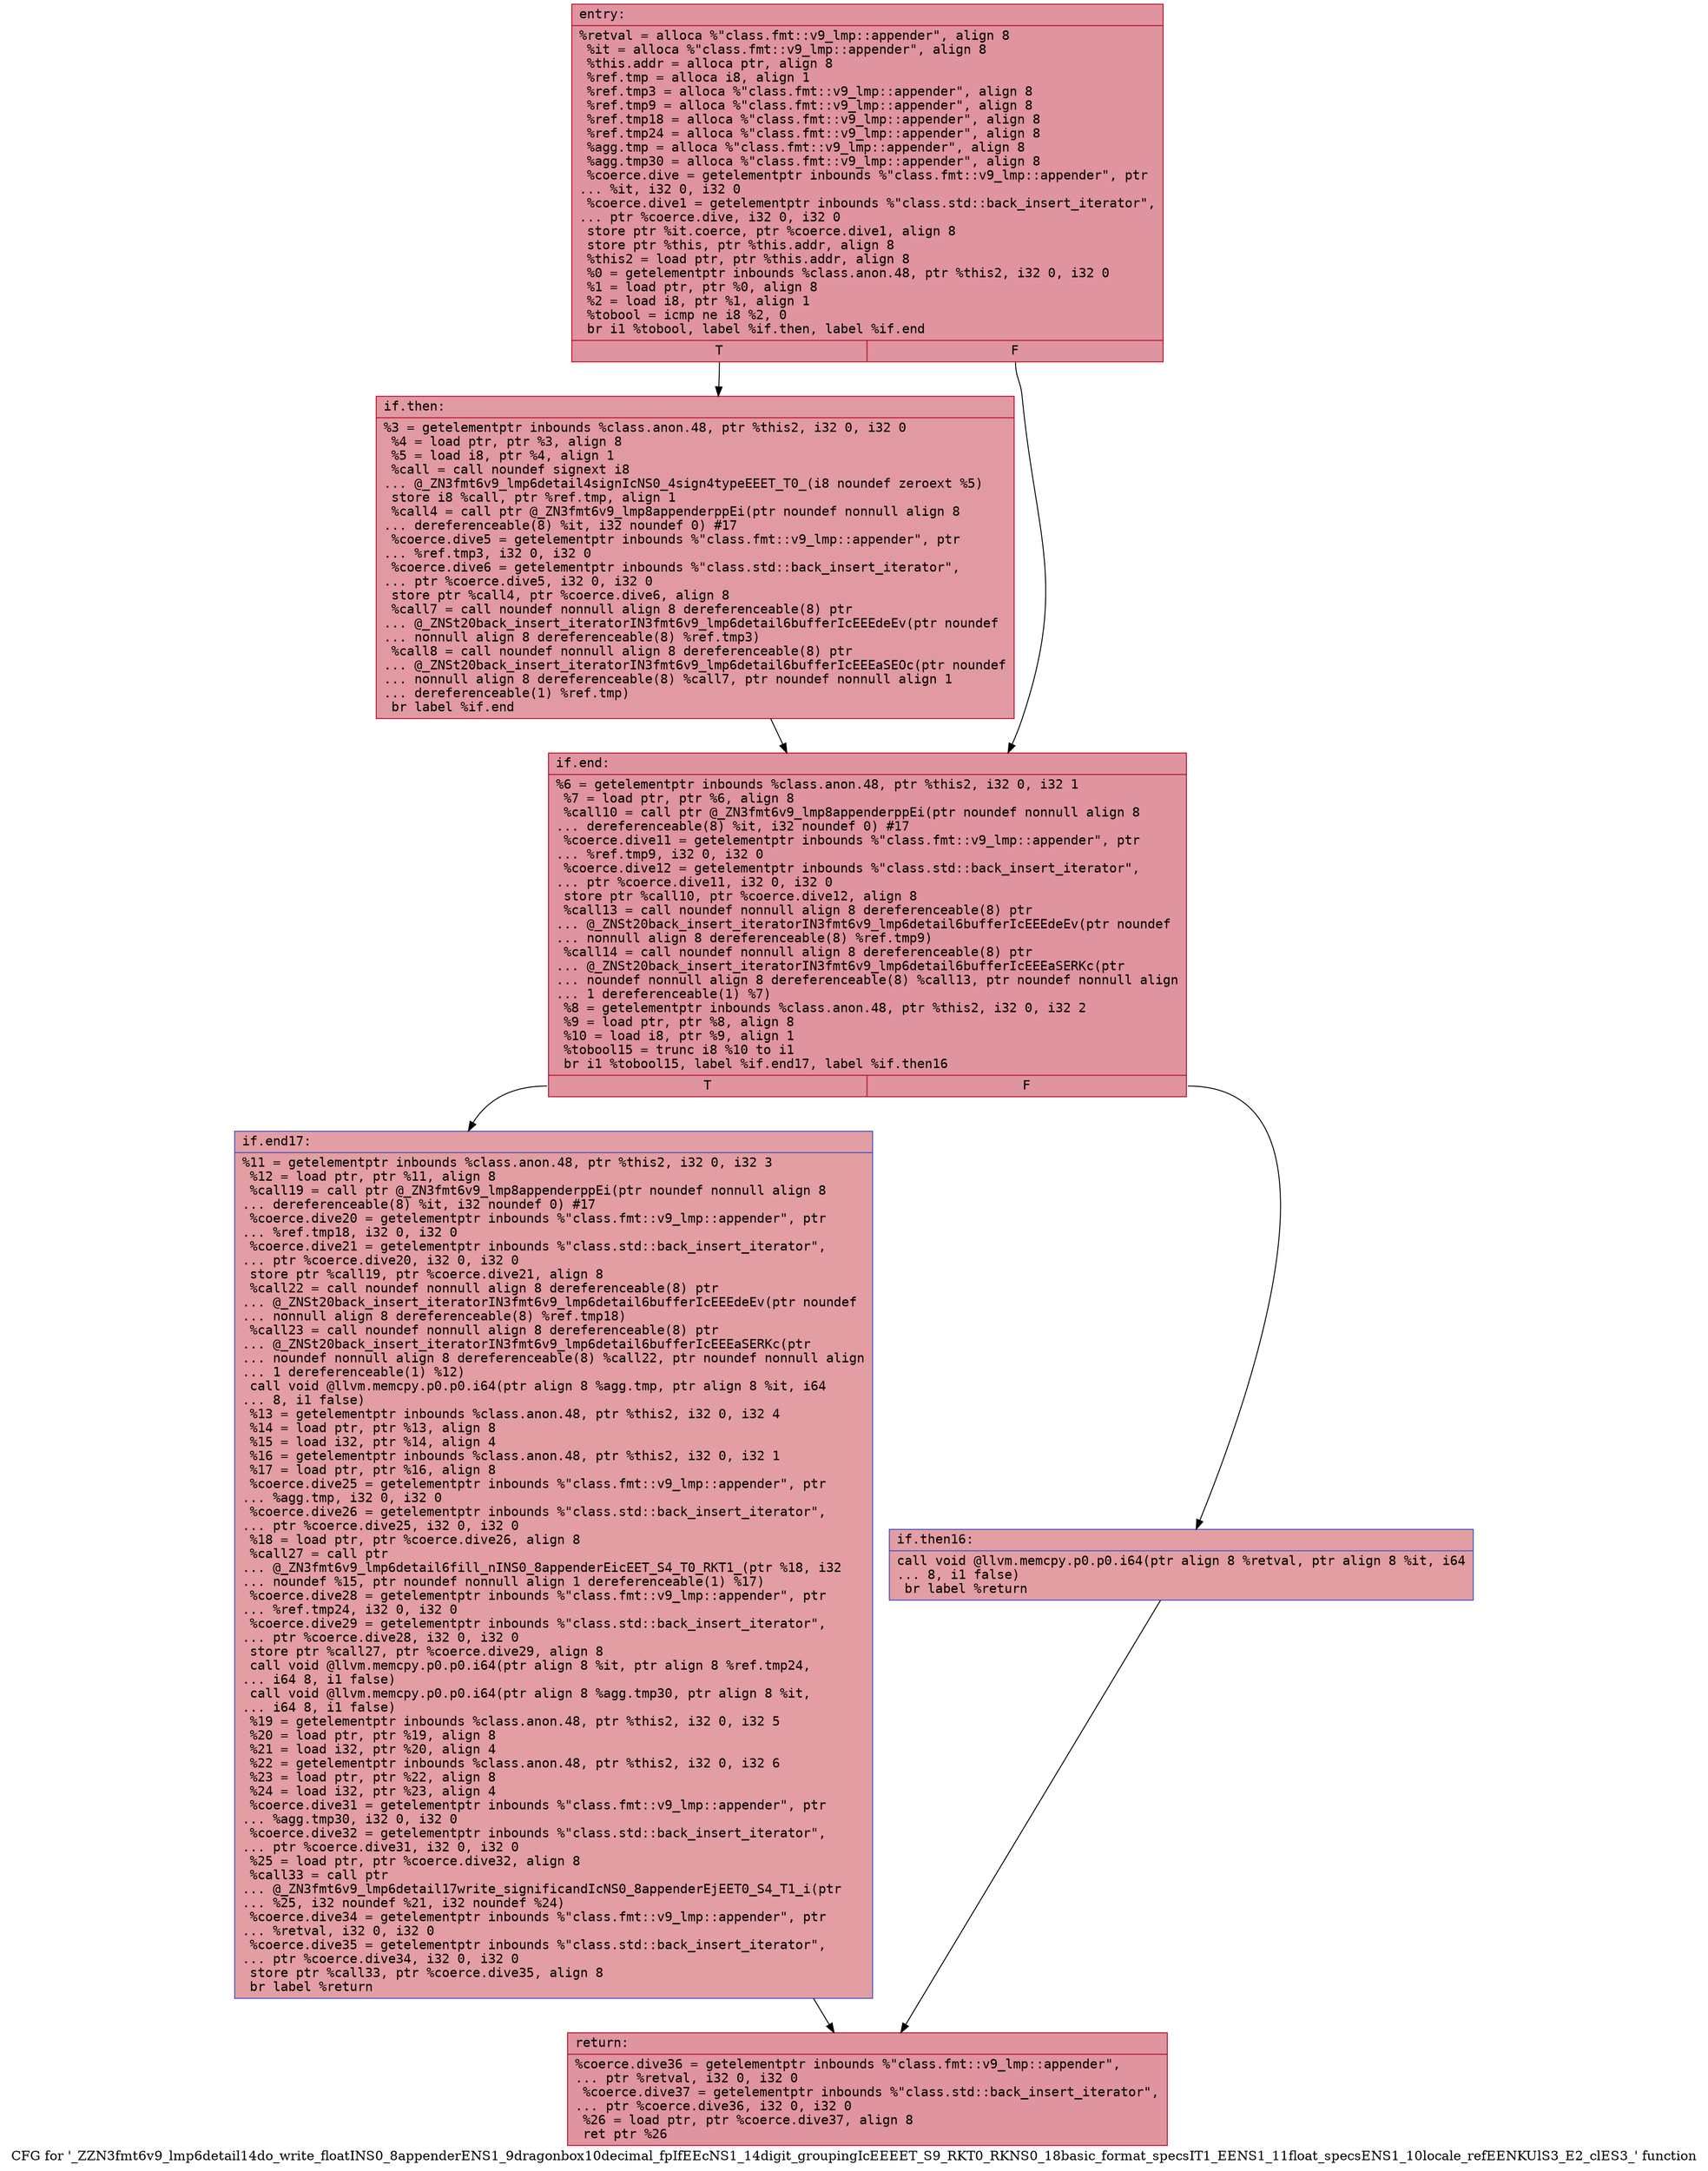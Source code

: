 digraph "CFG for '_ZZN3fmt6v9_lmp6detail14do_write_floatINS0_8appenderENS1_9dragonbox10decimal_fpIfEEcNS1_14digit_groupingIcEEEET_S9_RKT0_RKNS0_18basic_format_specsIT1_EENS1_11float_specsENS1_10locale_refEENKUlS3_E2_clES3_' function" {
	label="CFG for '_ZZN3fmt6v9_lmp6detail14do_write_floatINS0_8appenderENS1_9dragonbox10decimal_fpIfEEcNS1_14digit_groupingIcEEEET_S9_RKT0_RKNS0_18basic_format_specsIT1_EENS1_11float_specsENS1_10locale_refEENKUlS3_E2_clES3_' function";

	Node0x55fec3260a50 [shape=record,color="#b70d28ff", style=filled, fillcolor="#b70d2870" fontname="Courier",label="{entry:\l|  %retval = alloca %\"class.fmt::v9_lmp::appender\", align 8\l  %it = alloca %\"class.fmt::v9_lmp::appender\", align 8\l  %this.addr = alloca ptr, align 8\l  %ref.tmp = alloca i8, align 1\l  %ref.tmp3 = alloca %\"class.fmt::v9_lmp::appender\", align 8\l  %ref.tmp9 = alloca %\"class.fmt::v9_lmp::appender\", align 8\l  %ref.tmp18 = alloca %\"class.fmt::v9_lmp::appender\", align 8\l  %ref.tmp24 = alloca %\"class.fmt::v9_lmp::appender\", align 8\l  %agg.tmp = alloca %\"class.fmt::v9_lmp::appender\", align 8\l  %agg.tmp30 = alloca %\"class.fmt::v9_lmp::appender\", align 8\l  %coerce.dive = getelementptr inbounds %\"class.fmt::v9_lmp::appender\", ptr\l... %it, i32 0, i32 0\l  %coerce.dive1 = getelementptr inbounds %\"class.std::back_insert_iterator\",\l... ptr %coerce.dive, i32 0, i32 0\l  store ptr %it.coerce, ptr %coerce.dive1, align 8\l  store ptr %this, ptr %this.addr, align 8\l  %this2 = load ptr, ptr %this.addr, align 8\l  %0 = getelementptr inbounds %class.anon.48, ptr %this2, i32 0, i32 0\l  %1 = load ptr, ptr %0, align 8\l  %2 = load i8, ptr %1, align 1\l  %tobool = icmp ne i8 %2, 0\l  br i1 %tobool, label %if.then, label %if.end\l|{<s0>T|<s1>F}}"];
	Node0x55fec3260a50:s0 -> Node0x55fec3261870[tooltip="entry -> if.then\nProbability 62.50%" ];
	Node0x55fec3260a50:s1 -> Node0x55fec32618e0[tooltip="entry -> if.end\nProbability 37.50%" ];
	Node0x55fec3261870 [shape=record,color="#b70d28ff", style=filled, fillcolor="#bb1b2c70" fontname="Courier",label="{if.then:\l|  %3 = getelementptr inbounds %class.anon.48, ptr %this2, i32 0, i32 0\l  %4 = load ptr, ptr %3, align 8\l  %5 = load i8, ptr %4, align 1\l  %call = call noundef signext i8\l... @_ZN3fmt6v9_lmp6detail4signIcNS0_4sign4typeEEET_T0_(i8 noundef zeroext %5)\l  store i8 %call, ptr %ref.tmp, align 1\l  %call4 = call ptr @_ZN3fmt6v9_lmp8appenderppEi(ptr noundef nonnull align 8\l... dereferenceable(8) %it, i32 noundef 0) #17\l  %coerce.dive5 = getelementptr inbounds %\"class.fmt::v9_lmp::appender\", ptr\l... %ref.tmp3, i32 0, i32 0\l  %coerce.dive6 = getelementptr inbounds %\"class.std::back_insert_iterator\",\l... ptr %coerce.dive5, i32 0, i32 0\l  store ptr %call4, ptr %coerce.dive6, align 8\l  %call7 = call noundef nonnull align 8 dereferenceable(8) ptr\l... @_ZNSt20back_insert_iteratorIN3fmt6v9_lmp6detail6bufferIcEEEdeEv(ptr noundef\l... nonnull align 8 dereferenceable(8) %ref.tmp3)\l  %call8 = call noundef nonnull align 8 dereferenceable(8) ptr\l... @_ZNSt20back_insert_iteratorIN3fmt6v9_lmp6detail6bufferIcEEEaSEOc(ptr noundef\l... nonnull align 8 dereferenceable(8) %call7, ptr noundef nonnull align 1\l... dereferenceable(1) %ref.tmp)\l  br label %if.end\l}"];
	Node0x55fec3261870 -> Node0x55fec32618e0[tooltip="if.then -> if.end\nProbability 100.00%" ];
	Node0x55fec32618e0 [shape=record,color="#b70d28ff", style=filled, fillcolor="#b70d2870" fontname="Courier",label="{if.end:\l|  %6 = getelementptr inbounds %class.anon.48, ptr %this2, i32 0, i32 1\l  %7 = load ptr, ptr %6, align 8\l  %call10 = call ptr @_ZN3fmt6v9_lmp8appenderppEi(ptr noundef nonnull align 8\l... dereferenceable(8) %it, i32 noundef 0) #17\l  %coerce.dive11 = getelementptr inbounds %\"class.fmt::v9_lmp::appender\", ptr\l... %ref.tmp9, i32 0, i32 0\l  %coerce.dive12 = getelementptr inbounds %\"class.std::back_insert_iterator\",\l... ptr %coerce.dive11, i32 0, i32 0\l  store ptr %call10, ptr %coerce.dive12, align 8\l  %call13 = call noundef nonnull align 8 dereferenceable(8) ptr\l... @_ZNSt20back_insert_iteratorIN3fmt6v9_lmp6detail6bufferIcEEEdeEv(ptr noundef\l... nonnull align 8 dereferenceable(8) %ref.tmp9)\l  %call14 = call noundef nonnull align 8 dereferenceable(8) ptr\l... @_ZNSt20back_insert_iteratorIN3fmt6v9_lmp6detail6bufferIcEEEaSERKc(ptr\l... noundef nonnull align 8 dereferenceable(8) %call13, ptr noundef nonnull align\l... 1 dereferenceable(1) %7)\l  %8 = getelementptr inbounds %class.anon.48, ptr %this2, i32 0, i32 2\l  %9 = load ptr, ptr %8, align 8\l  %10 = load i8, ptr %9, align 1\l  %tobool15 = trunc i8 %10 to i1\l  br i1 %tobool15, label %if.end17, label %if.then16\l|{<s0>T|<s1>F}}"];
	Node0x55fec32618e0:s0 -> Node0x55fec3262aa0[tooltip="if.end -> if.end17\nProbability 50.00%" ];
	Node0x55fec32618e0:s1 -> Node0x55fec3262fc0[tooltip="if.end -> if.then16\nProbability 50.00%" ];
	Node0x55fec3262fc0 [shape=record,color="#3d50c3ff", style=filled, fillcolor="#be242e70" fontname="Courier",label="{if.then16:\l|  call void @llvm.memcpy.p0.p0.i64(ptr align 8 %retval, ptr align 8 %it, i64\l... 8, i1 false)\l  br label %return\l}"];
	Node0x55fec3262fc0 -> Node0x55fec32632c0[tooltip="if.then16 -> return\nProbability 100.00%" ];
	Node0x55fec3262aa0 [shape=record,color="#3d50c3ff", style=filled, fillcolor="#be242e70" fontname="Courier",label="{if.end17:\l|  %11 = getelementptr inbounds %class.anon.48, ptr %this2, i32 0, i32 3\l  %12 = load ptr, ptr %11, align 8\l  %call19 = call ptr @_ZN3fmt6v9_lmp8appenderppEi(ptr noundef nonnull align 8\l... dereferenceable(8) %it, i32 noundef 0) #17\l  %coerce.dive20 = getelementptr inbounds %\"class.fmt::v9_lmp::appender\", ptr\l... %ref.tmp18, i32 0, i32 0\l  %coerce.dive21 = getelementptr inbounds %\"class.std::back_insert_iterator\",\l... ptr %coerce.dive20, i32 0, i32 0\l  store ptr %call19, ptr %coerce.dive21, align 8\l  %call22 = call noundef nonnull align 8 dereferenceable(8) ptr\l... @_ZNSt20back_insert_iteratorIN3fmt6v9_lmp6detail6bufferIcEEEdeEv(ptr noundef\l... nonnull align 8 dereferenceable(8) %ref.tmp18)\l  %call23 = call noundef nonnull align 8 dereferenceable(8) ptr\l... @_ZNSt20back_insert_iteratorIN3fmt6v9_lmp6detail6bufferIcEEEaSERKc(ptr\l... noundef nonnull align 8 dereferenceable(8) %call22, ptr noundef nonnull align\l... 1 dereferenceable(1) %12)\l  call void @llvm.memcpy.p0.p0.i64(ptr align 8 %agg.tmp, ptr align 8 %it, i64\l... 8, i1 false)\l  %13 = getelementptr inbounds %class.anon.48, ptr %this2, i32 0, i32 4\l  %14 = load ptr, ptr %13, align 8\l  %15 = load i32, ptr %14, align 4\l  %16 = getelementptr inbounds %class.anon.48, ptr %this2, i32 0, i32 1\l  %17 = load ptr, ptr %16, align 8\l  %coerce.dive25 = getelementptr inbounds %\"class.fmt::v9_lmp::appender\", ptr\l... %agg.tmp, i32 0, i32 0\l  %coerce.dive26 = getelementptr inbounds %\"class.std::back_insert_iterator\",\l... ptr %coerce.dive25, i32 0, i32 0\l  %18 = load ptr, ptr %coerce.dive26, align 8\l  %call27 = call ptr\l... @_ZN3fmt6v9_lmp6detail6fill_nINS0_8appenderEicEET_S4_T0_RKT1_(ptr %18, i32\l... noundef %15, ptr noundef nonnull align 1 dereferenceable(1) %17)\l  %coerce.dive28 = getelementptr inbounds %\"class.fmt::v9_lmp::appender\", ptr\l... %ref.tmp24, i32 0, i32 0\l  %coerce.dive29 = getelementptr inbounds %\"class.std::back_insert_iterator\",\l... ptr %coerce.dive28, i32 0, i32 0\l  store ptr %call27, ptr %coerce.dive29, align 8\l  call void @llvm.memcpy.p0.p0.i64(ptr align 8 %it, ptr align 8 %ref.tmp24,\l... i64 8, i1 false)\l  call void @llvm.memcpy.p0.p0.i64(ptr align 8 %agg.tmp30, ptr align 8 %it,\l... i64 8, i1 false)\l  %19 = getelementptr inbounds %class.anon.48, ptr %this2, i32 0, i32 5\l  %20 = load ptr, ptr %19, align 8\l  %21 = load i32, ptr %20, align 4\l  %22 = getelementptr inbounds %class.anon.48, ptr %this2, i32 0, i32 6\l  %23 = load ptr, ptr %22, align 8\l  %24 = load i32, ptr %23, align 4\l  %coerce.dive31 = getelementptr inbounds %\"class.fmt::v9_lmp::appender\", ptr\l... %agg.tmp30, i32 0, i32 0\l  %coerce.dive32 = getelementptr inbounds %\"class.std::back_insert_iterator\",\l... ptr %coerce.dive31, i32 0, i32 0\l  %25 = load ptr, ptr %coerce.dive32, align 8\l  %call33 = call ptr\l... @_ZN3fmt6v9_lmp6detail17write_significandIcNS0_8appenderEjEET0_S4_T1_i(ptr\l... %25, i32 noundef %21, i32 noundef %24)\l  %coerce.dive34 = getelementptr inbounds %\"class.fmt::v9_lmp::appender\", ptr\l... %retval, i32 0, i32 0\l  %coerce.dive35 = getelementptr inbounds %\"class.std::back_insert_iterator\",\l... ptr %coerce.dive34, i32 0, i32 0\l  store ptr %call33, ptr %coerce.dive35, align 8\l  br label %return\l}"];
	Node0x55fec3262aa0 -> Node0x55fec32632c0[tooltip="if.end17 -> return\nProbability 100.00%" ];
	Node0x55fec32632c0 [shape=record,color="#b70d28ff", style=filled, fillcolor="#b70d2870" fontname="Courier",label="{return:\l|  %coerce.dive36 = getelementptr inbounds %\"class.fmt::v9_lmp::appender\",\l... ptr %retval, i32 0, i32 0\l  %coerce.dive37 = getelementptr inbounds %\"class.std::back_insert_iterator\",\l... ptr %coerce.dive36, i32 0, i32 0\l  %26 = load ptr, ptr %coerce.dive37, align 8\l  ret ptr %26\l}"];
}
